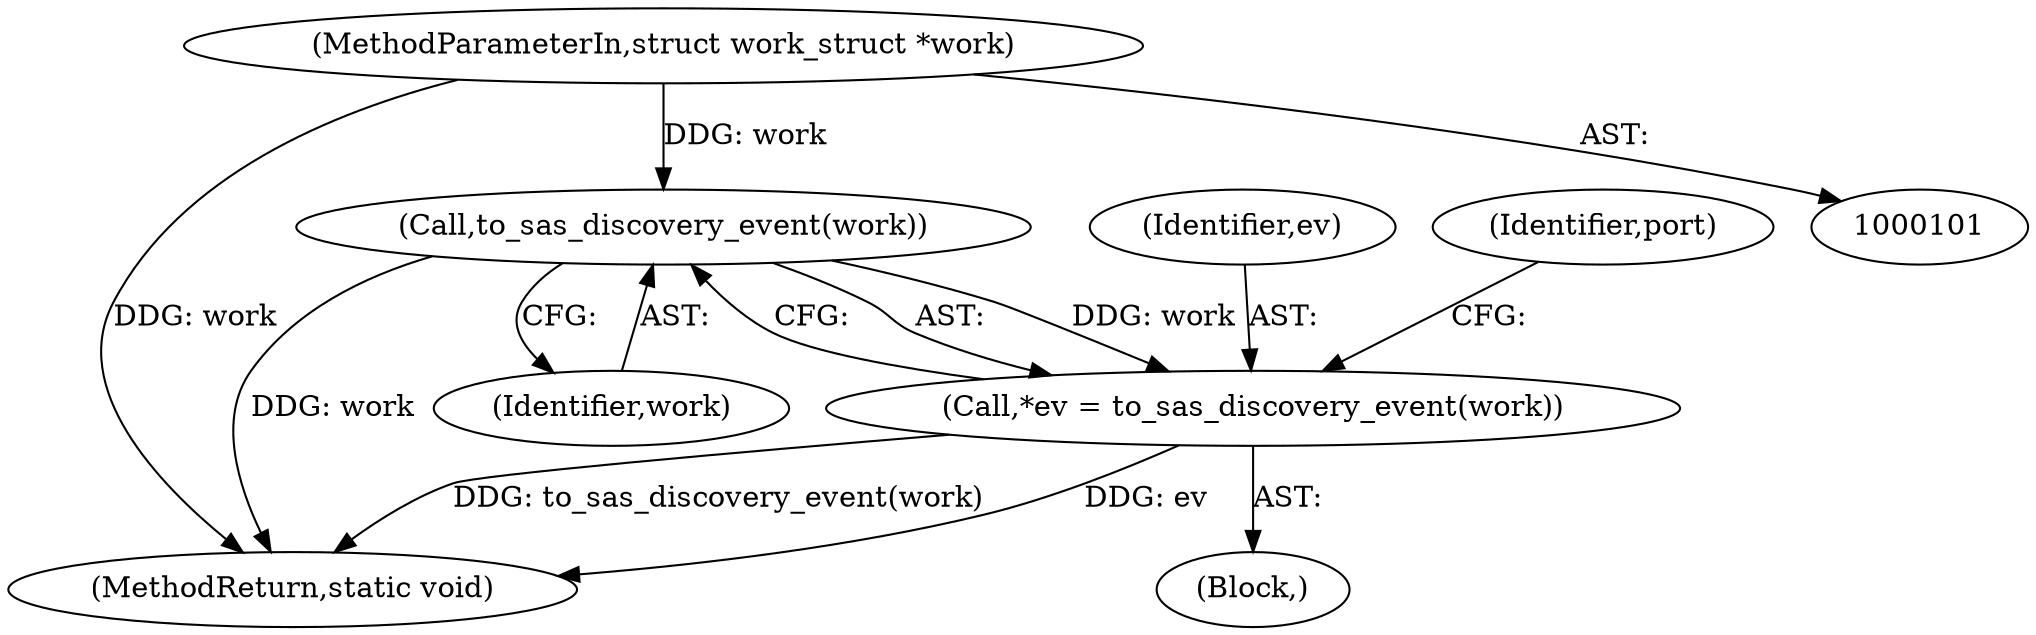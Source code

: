 digraph "0_linux_0558f33c06bb910e2879e355192227a8e8f0219d_1@pointer" {
"1000102" [label="(MethodParameterIn,struct work_struct *work)"];
"1000112" [label="(Call,to_sas_discovery_event(work))"];
"1000110" [label="(Call,*ev = to_sas_discovery_event(work))"];
"1000110" [label="(Call,*ev = to_sas_discovery_event(work))"];
"1000111" [label="(Identifier,ev)"];
"1000102" [label="(MethodParameterIn,struct work_struct *work)"];
"1000112" [label="(Call,to_sas_discovery_event(work))"];
"1000232" [label="(MethodReturn,static void)"];
"1000113" [label="(Identifier,work)"];
"1000116" [label="(Identifier,port)"];
"1000103" [label="(Block,)"];
"1000102" -> "1000101"  [label="AST: "];
"1000102" -> "1000232"  [label="DDG: work"];
"1000102" -> "1000112"  [label="DDG: work"];
"1000112" -> "1000110"  [label="AST: "];
"1000112" -> "1000113"  [label="CFG: "];
"1000113" -> "1000112"  [label="AST: "];
"1000110" -> "1000112"  [label="CFG: "];
"1000112" -> "1000232"  [label="DDG: work"];
"1000112" -> "1000110"  [label="DDG: work"];
"1000110" -> "1000103"  [label="AST: "];
"1000111" -> "1000110"  [label="AST: "];
"1000116" -> "1000110"  [label="CFG: "];
"1000110" -> "1000232"  [label="DDG: to_sas_discovery_event(work)"];
"1000110" -> "1000232"  [label="DDG: ev"];
}
